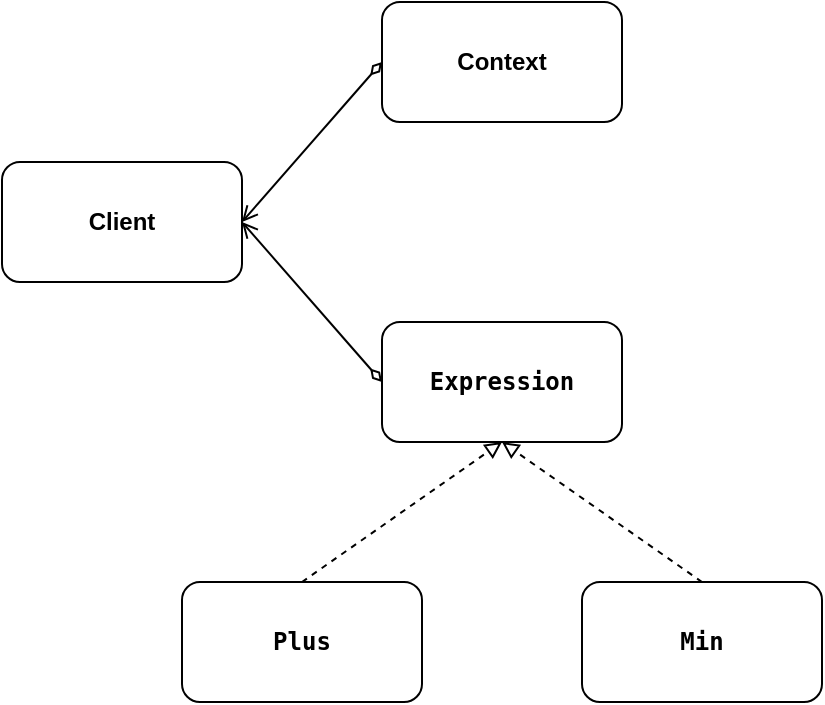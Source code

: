 <mxfile version="10.6.7" type="device"><diagram id="qVNj16bB04cFQtx6b8Tk" name="Page-1"><mxGraphModel dx="730" dy="557" grid="1" gridSize="10" guides="1" tooltips="1" connect="1" arrows="1" fold="1" page="1" pageScale="1" pageWidth="827" pageHeight="1169" math="0" shadow="0"><root><mxCell id="0"/><mxCell id="1" parent="0"/><mxCell id="hWjdYbJoKwHut2hpT9yI-1" value="Client" style="rounded=1;whiteSpace=wrap;html=1;fontStyle=1" vertex="1" parent="1"><mxGeometry x="90" y="210" width="120" height="60" as="geometry"/></mxCell><mxCell id="hWjdYbJoKwHut2hpT9yI-2" value="Context" style="rounded=1;whiteSpace=wrap;html=1;fontStyle=1" vertex="1" parent="1"><mxGeometry x="280" y="130" width="120" height="60" as="geometry"/></mxCell><mxCell id="hWjdYbJoKwHut2hpT9yI-3" value="&lt;pre&gt;Expression&lt;/pre&gt;" style="rounded=1;whiteSpace=wrap;html=1;fontStyle=1" vertex="1" parent="1"><mxGeometry x="280" y="290" width="120" height="60" as="geometry"/></mxCell><mxCell id="hWjdYbJoKwHut2hpT9yI-4" value="&lt;pre&gt;Plus&lt;/pre&gt;" style="rounded=1;whiteSpace=wrap;html=1;fontStyle=1" vertex="1" parent="1"><mxGeometry x="180" y="420" width="120" height="60" as="geometry"/></mxCell><mxCell id="hWjdYbJoKwHut2hpT9yI-5" value="&lt;pre&gt;Min&lt;/pre&gt;" style="rounded=1;whiteSpace=wrap;html=1;fontStyle=1" vertex="1" parent="1"><mxGeometry x="380" y="420" width="120" height="60" as="geometry"/></mxCell><mxCell id="hWjdYbJoKwHut2hpT9yI-7" value="" style="endArrow=block;dashed=1;html=1;entryX=0.5;entryY=1;entryDx=0;entryDy=0;endFill=0;exitX=0.5;exitY=0;exitDx=0;exitDy=0;" edge="1" parent="1" source="hWjdYbJoKwHut2hpT9yI-4" target="hWjdYbJoKwHut2hpT9yI-3"><mxGeometry width="50" height="50" relative="1" as="geometry"><mxPoint x="180" y="400" as="sourcePoint"/><mxPoint x="230" y="350" as="targetPoint"/></mxGeometry></mxCell><mxCell id="hWjdYbJoKwHut2hpT9yI-8" value="" style="endArrow=block;dashed=1;html=1;entryX=0.5;entryY=1;entryDx=0;entryDy=0;endFill=0;exitX=0.5;exitY=0;exitDx=0;exitDy=0;" edge="1" parent="1" source="hWjdYbJoKwHut2hpT9yI-5" target="hWjdYbJoKwHut2hpT9yI-3"><mxGeometry width="50" height="50" relative="1" as="geometry"><mxPoint x="609.9" y="370" as="sourcePoint"/><mxPoint x="689" y="300" as="targetPoint"/></mxGeometry></mxCell><mxCell id="hWjdYbJoKwHut2hpT9yI-9" value="" style="endArrow=diamondThin;html=1;exitX=1;exitY=0.5;exitDx=0;exitDy=0;entryX=0;entryY=0.5;entryDx=0;entryDy=0;startArrow=open;startFill=0;endFill=0;" edge="1" parent="1" source="hWjdYbJoKwHut2hpT9yI-1" target="hWjdYbJoKwHut2hpT9yI-2"><mxGeometry width="50" height="50" relative="1" as="geometry"><mxPoint x="210" y="160" as="sourcePoint"/><mxPoint x="260" y="110" as="targetPoint"/></mxGeometry></mxCell><mxCell id="hWjdYbJoKwHut2hpT9yI-10" value="" style="endArrow=diamondThin;html=1;exitX=1;exitY=0.5;exitDx=0;exitDy=0;entryX=0;entryY=0.5;entryDx=0;entryDy=0;endFill=0;startArrow=open;startFill=0;" edge="1" parent="1" source="hWjdYbJoKwHut2hpT9yI-1" target="hWjdYbJoKwHut2hpT9yI-3"><mxGeometry width="50" height="50" relative="1" as="geometry"><mxPoint x="310" y="260" as="sourcePoint"/><mxPoint x="360" y="210" as="targetPoint"/></mxGeometry></mxCell></root></mxGraphModel></diagram></mxfile>